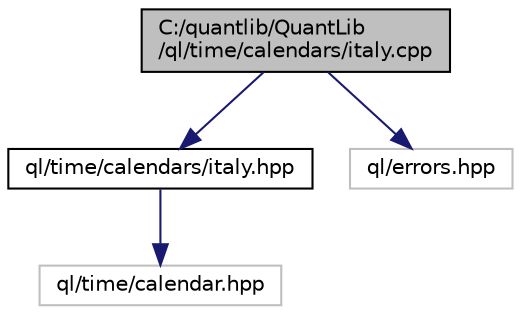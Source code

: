 digraph "C:/quantlib/QuantLib/ql/time/calendars/italy.cpp"
{
  edge [fontname="Helvetica",fontsize="10",labelfontname="Helvetica",labelfontsize="10"];
  node [fontname="Helvetica",fontsize="10",shape=record];
  Node1 [label="C:/quantlib/QuantLib\l/ql/time/calendars/italy.cpp",height=0.2,width=0.4,color="black", fillcolor="grey75", style="filled", fontcolor="black"];
  Node1 -> Node2 [color="midnightblue",fontsize="10",style="solid",fontname="Helvetica"];
  Node2 [label="ql/time/calendars/italy.hpp",height=0.2,width=0.4,color="black", fillcolor="white", style="filled",URL="$italy_8hpp.html",tooltip="Italian calendars. "];
  Node2 -> Node3 [color="midnightblue",fontsize="10",style="solid",fontname="Helvetica"];
  Node3 [label="ql/time/calendar.hpp",height=0.2,width=0.4,color="grey75", fillcolor="white", style="filled"];
  Node1 -> Node4 [color="midnightblue",fontsize="10",style="solid",fontname="Helvetica"];
  Node4 [label="ql/errors.hpp",height=0.2,width=0.4,color="grey75", fillcolor="white", style="filled"];
}
